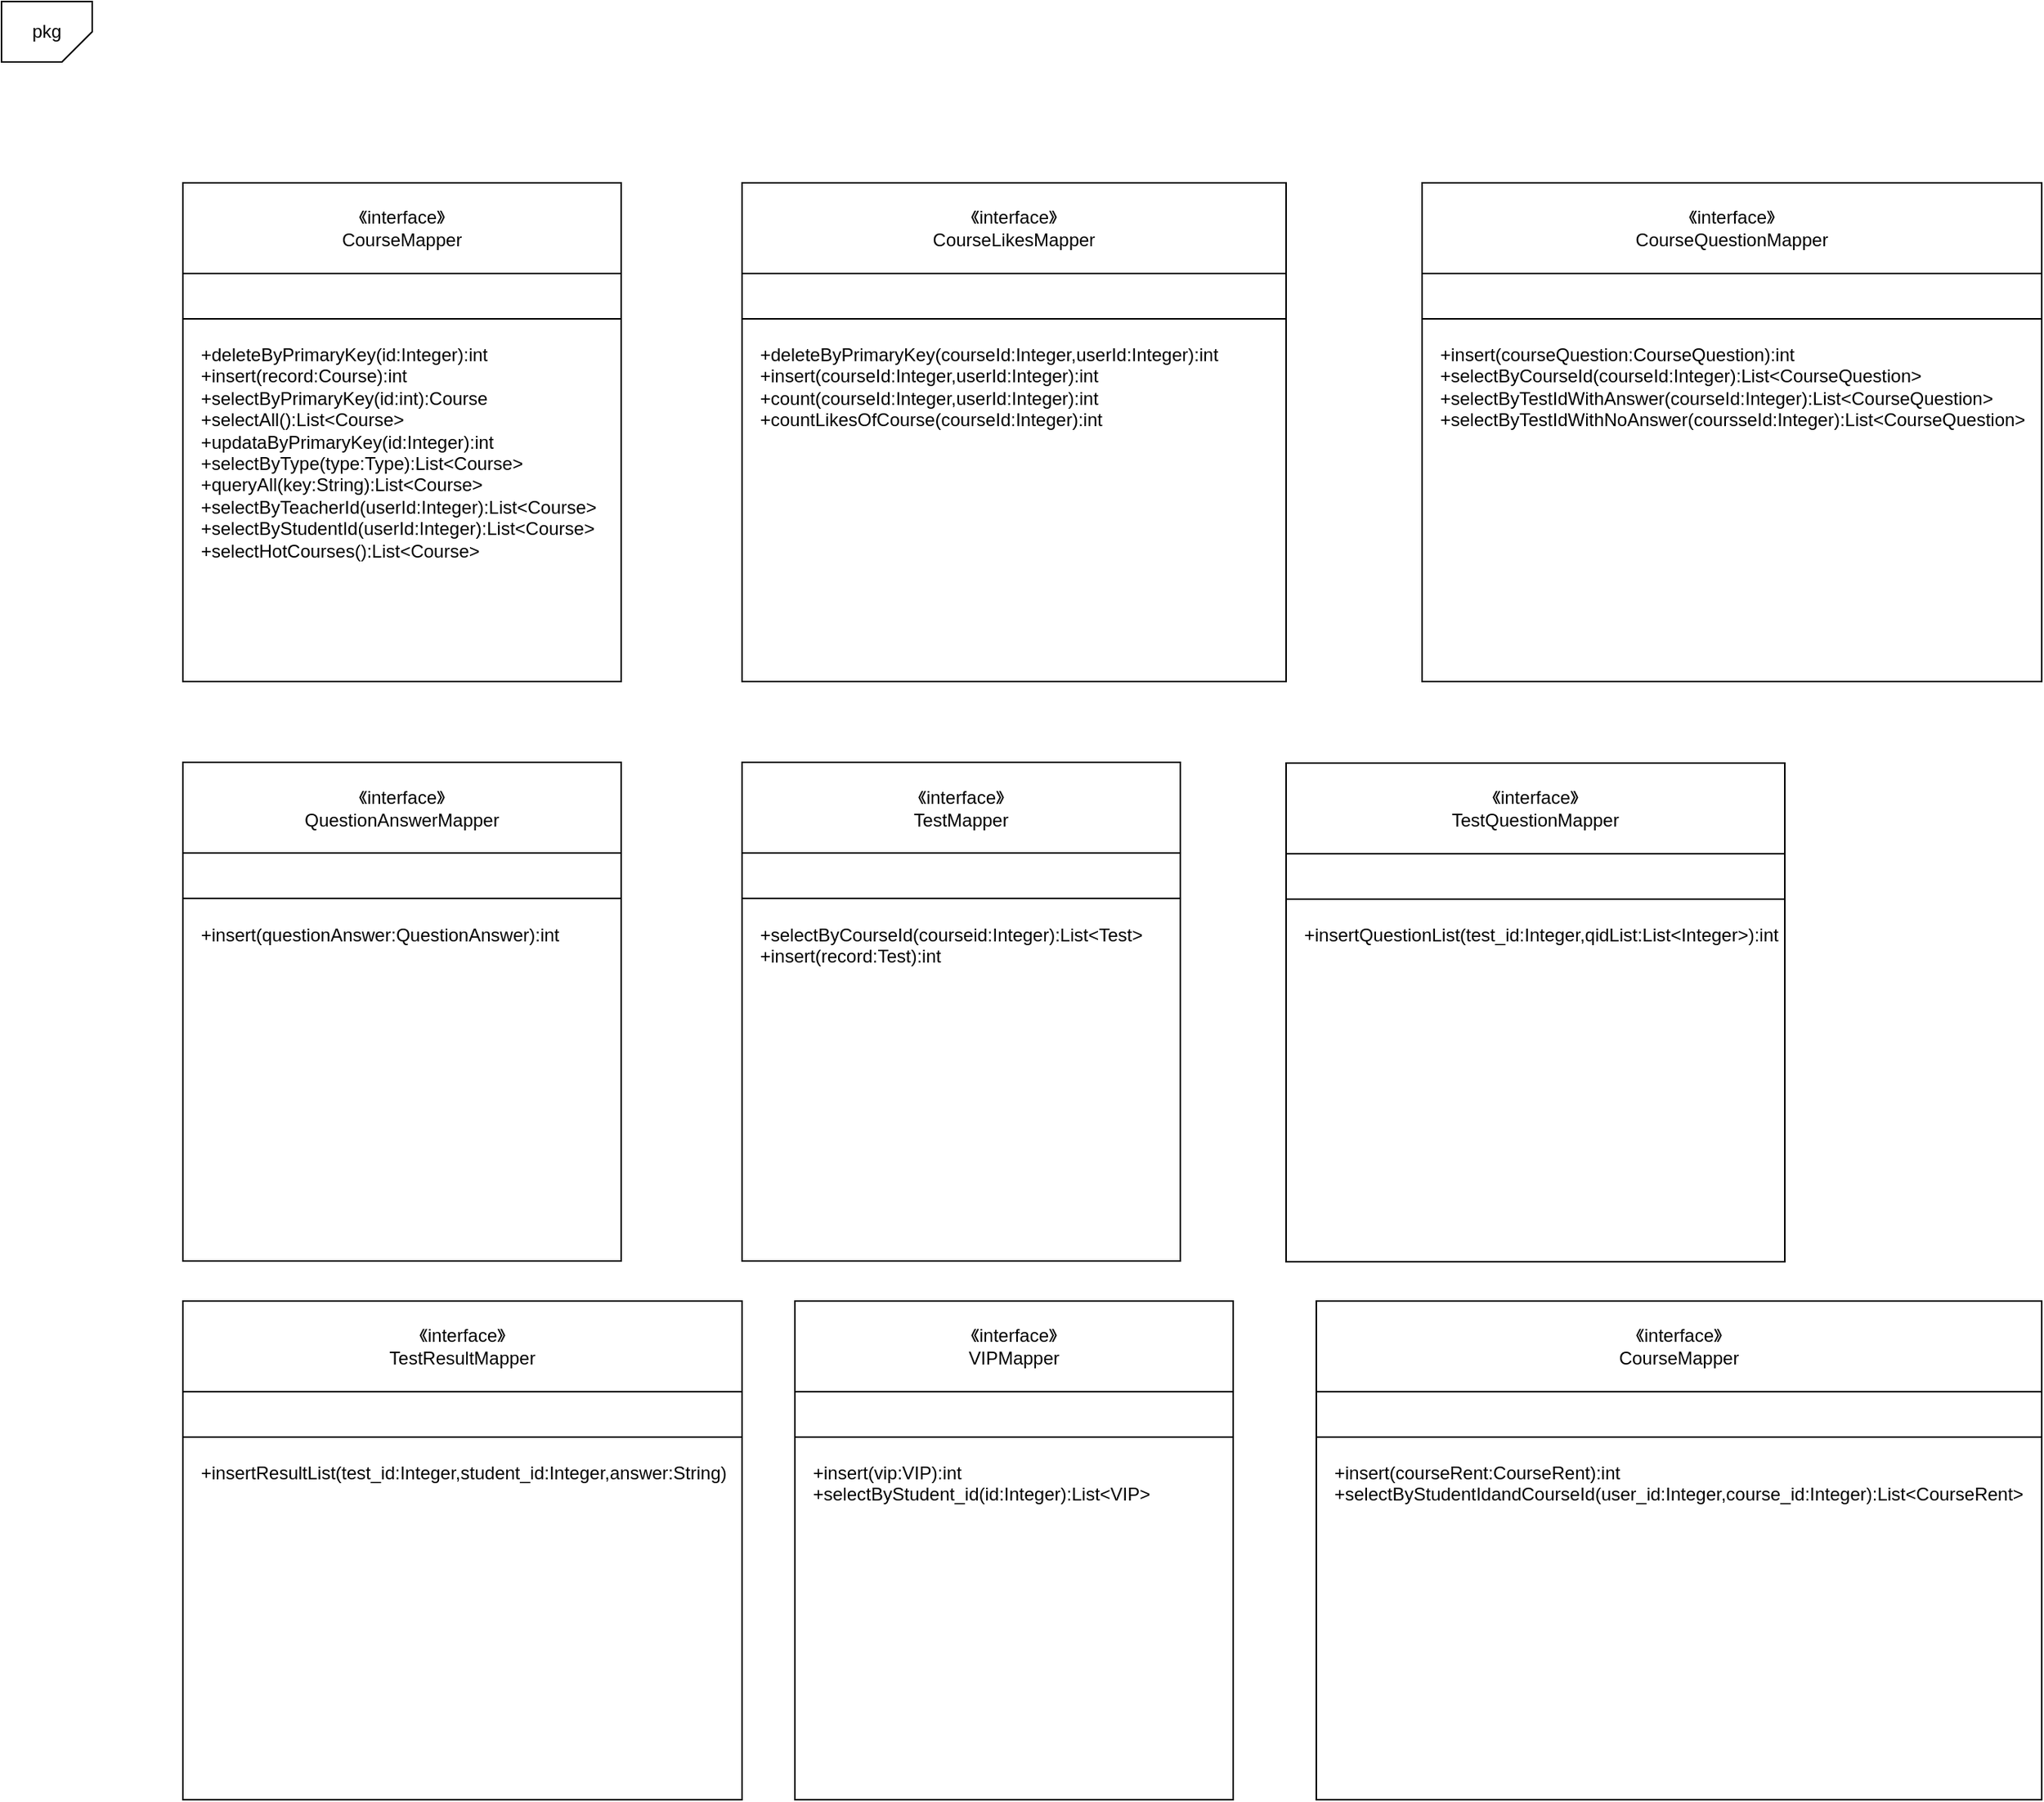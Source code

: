 <mxfile version="12.2.4" pages="1"><diagram id="OMsANRd0bCLHqUrOop6e" name="Page-1"><mxGraphModel dx="600" dy="458" grid="1" gridSize="10" guides="1" tooltips="1" connect="1" arrows="1" fold="1" page="1" pageScale="1" pageWidth="827" pageHeight="1169" math="0" shadow="0"><root><mxCell id="0"/><mxCell id="1" parent="0"/><mxCell id="10" value="pkg" style="shape=card;whiteSpace=wrap;html=1;direction=west;size=20;" parent="1" vertex="1"><mxGeometry x="80" y="80" width="60" height="40" as="geometry"/></mxCell><mxCell id="11" value="《interface》&lt;br&gt;CourseMapper" style="rounded=0;whiteSpace=wrap;html=1;" parent="1" vertex="1"><mxGeometry x="200" y="200" width="290" height="60" as="geometry"/></mxCell><mxCell id="12" value="" style="rounded=0;whiteSpace=wrap;html=1;" parent="1" vertex="1"><mxGeometry x="200" y="260" width="290" height="30" as="geometry"/></mxCell><mxCell id="13" value="" style="rounded=0;whiteSpace=wrap;html=1;" parent="1" vertex="1"><mxGeometry x="200" y="290" width="290" height="240" as="geometry"/></mxCell><mxCell id="15" value="+deleteByPrimaryKey(id:Integer):int&lt;br&gt;&lt;span style=&quot;text-align: center ; white-space: normal&quot;&gt;+insert(record:Course):int&lt;br&gt;&lt;/span&gt;&lt;span style=&quot;text-align: center ; white-space: normal&quot;&gt;+selectByPrimaryKey(id:int):Course&lt;br&gt;&lt;/span&gt;&lt;span style=&quot;text-align: center ; white-space: normal&quot;&gt;+selectAll():List&amp;lt;Course&amp;gt;&lt;br&gt;+updataByPrimaryKey(id:Integer):int&lt;br&gt;+selectByType(type:Type):List&amp;lt;Course&amp;gt;&lt;br&gt;+queryAll(key:String):List&amp;lt;Course&amp;gt;&lt;br&gt;+selectByTeacherId(userId:Integer):List&amp;lt;Course&amp;gt;&lt;br&gt;+selectByStudentId(userId:Integer):List&amp;lt;Course&amp;gt;&lt;br&gt;+selectHotCourses():List&amp;lt;Course&amp;gt;&lt;br&gt;&lt;/span&gt;" style="text;html=1;" parent="1" vertex="1"><mxGeometry x="210" y="300" width="270" height="220" as="geometry"/></mxCell><mxCell id="26" value="《interface》&lt;br&gt;CourseLikesMapper" style="rounded=0;whiteSpace=wrap;html=1;" parent="1" vertex="1"><mxGeometry x="570" y="200" width="360" height="60" as="geometry"/></mxCell><mxCell id="27" value="" style="rounded=0;whiteSpace=wrap;html=1;" parent="1" vertex="1"><mxGeometry x="570" y="260" width="360" height="30" as="geometry"/></mxCell><mxCell id="28" value="" style="rounded=0;whiteSpace=wrap;html=1;" parent="1" vertex="1"><mxGeometry x="570" y="290" width="360" height="240" as="geometry"/></mxCell><mxCell id="29" value="+deleteByPrimaryKey(courseId:Integer,userId:Integer):int&lt;br&gt;&lt;span style=&quot;text-align: center ; white-space: normal&quot;&gt;+insert(courseId:Integer,userId:Integer):int&lt;br&gt;&lt;/span&gt;&lt;span style=&quot;text-align: center ; white-space: normal&quot;&gt;+count(courseId:Integer,userId:Integer):int&lt;br&gt;&lt;/span&gt;&lt;span style=&quot;text-align: center ; white-space: normal&quot;&gt;+countLikesOfCourse(courseId:Integer):int&lt;br&gt;&lt;br&gt;&lt;/span&gt;" style="text;html=1;" parent="1" vertex="1"><mxGeometry x="580" y="300" width="340" height="220" as="geometry"/></mxCell><mxCell id="30" value="《interface》&lt;br&gt;CourseQuestionMapper" style="rounded=0;whiteSpace=wrap;html=1;" parent="1" vertex="1"><mxGeometry x="1020" y="200" width="410" height="60" as="geometry"/></mxCell><mxCell id="31" value="" style="rounded=0;whiteSpace=wrap;html=1;" parent="1" vertex="1"><mxGeometry x="1020" y="260" width="410" height="30" as="geometry"/></mxCell><mxCell id="32" value="" style="rounded=0;whiteSpace=wrap;html=1;" parent="1" vertex="1"><mxGeometry x="1020" y="290" width="410" height="240" as="geometry"/></mxCell><mxCell id="33" value="&lt;span style=&quot;text-align: center ; white-space: normal&quot;&gt;+insert(courseQuestion:CourseQuestion):int&lt;br&gt;&lt;/span&gt;&lt;span style=&quot;text-align: center ; white-space: normal&quot;&gt;+selectByCourseId(courseId:Integer):List&amp;lt;CourseQuestion&amp;gt;&lt;br&gt;&lt;/span&gt;&lt;span style=&quot;text-align: center ; white-space: normal&quot;&gt;+selectByTestIdWithAnswer(courseId:Integer):List&amp;lt;CourseQuestion&amp;gt;&lt;br&gt;+selectByTestIdWithNoAnswer(coursseId:Integer):List&amp;lt;CourseQuestion&amp;gt;&lt;br&gt;&lt;br&gt;&lt;/span&gt;" style="text;html=1;" parent="1" vertex="1"><mxGeometry x="1030" y="300" width="380" height="220" as="geometry"/></mxCell><mxCell id="36" value="《interface》&lt;br&gt;QuestionAnswerMapper" style="rounded=0;whiteSpace=wrap;html=1;" parent="1" vertex="1"><mxGeometry x="200" y="583.5" width="290" height="60" as="geometry"/></mxCell><mxCell id="37" value="" style="rounded=0;whiteSpace=wrap;html=1;" parent="1" vertex="1"><mxGeometry x="200" y="643.5" width="290" height="30" as="geometry"/></mxCell><mxCell id="38" value="" style="rounded=0;whiteSpace=wrap;html=1;" parent="1" vertex="1"><mxGeometry x="200" y="673.5" width="290" height="240" as="geometry"/></mxCell><mxCell id="39" value="+insert(questionAnswer:QuestionAnswer):int&lt;br&gt;&lt;span style=&quot;text-align: center ; white-space: normal&quot;&gt;&lt;br&gt;&lt;/span&gt;" style="text;html=1;" parent="1" vertex="1"><mxGeometry x="210" y="683.5" width="270" height="220" as="geometry"/></mxCell><mxCell id="40" value="《interface》&lt;br&gt;TestMapper" style="rounded=0;whiteSpace=wrap;html=1;" parent="1" vertex="1"><mxGeometry x="570" y="583.5" width="290" height="60" as="geometry"/></mxCell><mxCell id="41" value="" style="rounded=0;whiteSpace=wrap;html=1;" parent="1" vertex="1"><mxGeometry x="570" y="643.5" width="290" height="30" as="geometry"/></mxCell><mxCell id="42" value="" style="rounded=0;whiteSpace=wrap;html=1;" parent="1" vertex="1"><mxGeometry x="570" y="673.5" width="290" height="240" as="geometry"/></mxCell><mxCell id="43" value="+selectByCourseId(courseid:Integer):List&amp;lt;Test&amp;gt;&lt;br&gt;&lt;span style=&quot;text-align: center ; white-space: normal&quot;&gt;+insert(record:Test):int&lt;br&gt;&lt;/span&gt;&lt;span style=&quot;text-align: center ; white-space: normal&quot;&gt;&lt;br&gt;&lt;/span&gt;" style="text;html=1;" parent="1" vertex="1"><mxGeometry x="580" y="683.5" width="270" height="220" as="geometry"/></mxCell><mxCell id="44" value="《interface》&lt;br&gt;TestQuestionMapper" style="rounded=0;whiteSpace=wrap;html=1;" parent="1" vertex="1"><mxGeometry x="930" y="584" width="330" height="60" as="geometry"/></mxCell><mxCell id="45" value="" style="rounded=0;whiteSpace=wrap;html=1;" parent="1" vertex="1"><mxGeometry x="930" y="644" width="330" height="30" as="geometry"/></mxCell><mxCell id="46" value="" style="rounded=0;whiteSpace=wrap;html=1;" parent="1" vertex="1"><mxGeometry x="930" y="674" width="330" height="240" as="geometry"/></mxCell><mxCell id="47" value="&lt;span style=&quot;text-align: center ; white-space: normal&quot;&gt;+insertQuestionList(test_id:Integer,qidList:List&amp;lt;Integer&amp;gt;):int&lt;br&gt;&lt;/span&gt;" style="text;html=1;" parent="1" vertex="1"><mxGeometry x="940" y="684" width="270" height="220" as="geometry"/></mxCell><mxCell id="48" value="《interface》&lt;br&gt;TestResultMapper" style="rounded=0;whiteSpace=wrap;html=1;" parent="1" vertex="1"><mxGeometry x="200" y="940" width="370" height="60" as="geometry"/></mxCell><mxCell id="49" value="" style="rounded=0;whiteSpace=wrap;html=1;" parent="1" vertex="1"><mxGeometry x="200" y="1000" width="370" height="30" as="geometry"/></mxCell><mxCell id="50" value="" style="rounded=0;whiteSpace=wrap;html=1;" parent="1" vertex="1"><mxGeometry x="200" y="1030" width="370" height="240" as="geometry"/></mxCell><mxCell id="51" value="&lt;span style=&quot;text-align: center ; white-space: normal&quot;&gt;+insertResultList(test_id:Integer,student_id:Integer,answer:String)&lt;br&gt;&lt;/span&gt;" style="text;html=1;" parent="1" vertex="1"><mxGeometry x="210" y="1040" width="270" height="220" as="geometry"/></mxCell><mxCell id="52" value="《interface》&lt;br&gt;VIPMapper" style="rounded=0;whiteSpace=wrap;html=1;" vertex="1" parent="1"><mxGeometry x="605" y="940" width="290" height="60" as="geometry"/></mxCell><mxCell id="53" value="" style="rounded=0;whiteSpace=wrap;html=1;" vertex="1" parent="1"><mxGeometry x="605" y="1000" width="290" height="30" as="geometry"/></mxCell><mxCell id="54" value="" style="rounded=0;whiteSpace=wrap;html=1;" vertex="1" parent="1"><mxGeometry x="605" y="1030" width="290" height="240" as="geometry"/></mxCell><mxCell id="55" value="&lt;span style=&quot;text-align: center ; white-space: normal&quot;&gt;+insert(vip:VIP):int&lt;br&gt;&lt;/span&gt;&lt;span style=&quot;text-align: center ; white-space: normal&quot;&gt;+selectByStudent_id(id:Integer):List&amp;lt;VIP&amp;gt;&lt;br&gt;&lt;/span&gt;&lt;span style=&quot;text-align: center ; white-space: normal&quot;&gt;&lt;br&gt;&lt;/span&gt;" style="text;html=1;" vertex="1" parent="1"><mxGeometry x="615" y="1040" width="270" height="220" as="geometry"/></mxCell><mxCell id="57" value="《interface》&lt;br&gt;CourseMapper" style="rounded=0;whiteSpace=wrap;html=1;" vertex="1" parent="1"><mxGeometry x="950" y="940" width="480" height="60" as="geometry"/></mxCell><mxCell id="58" value="" style="rounded=0;whiteSpace=wrap;html=1;" vertex="1" parent="1"><mxGeometry x="950" y="1000" width="480" height="30" as="geometry"/></mxCell><mxCell id="59" value="" style="rounded=0;whiteSpace=wrap;html=1;" vertex="1" parent="1"><mxGeometry x="950" y="1030" width="480" height="240" as="geometry"/></mxCell><mxCell id="60" value="&lt;span style=&quot;text-align: center ; white-space: normal&quot;&gt;+insert(courseRent:CourseRent):int&lt;br&gt;&lt;/span&gt;&lt;span style=&quot;text-align: center ; white-space: normal&quot;&gt;+selectByStudentIdandCourseId(user_id:Integer,course_id:Integer):List&amp;lt;CourseRent&amp;gt;&lt;br&gt;&lt;/span&gt;&lt;span style=&quot;text-align: center ; white-space: normal&quot;&gt;&lt;br&gt;&lt;/span&gt;" style="text;html=1;" vertex="1" parent="1"><mxGeometry x="960" y="1040" width="270" height="220" as="geometry"/></mxCell></root></mxGraphModel></diagram></mxfile>